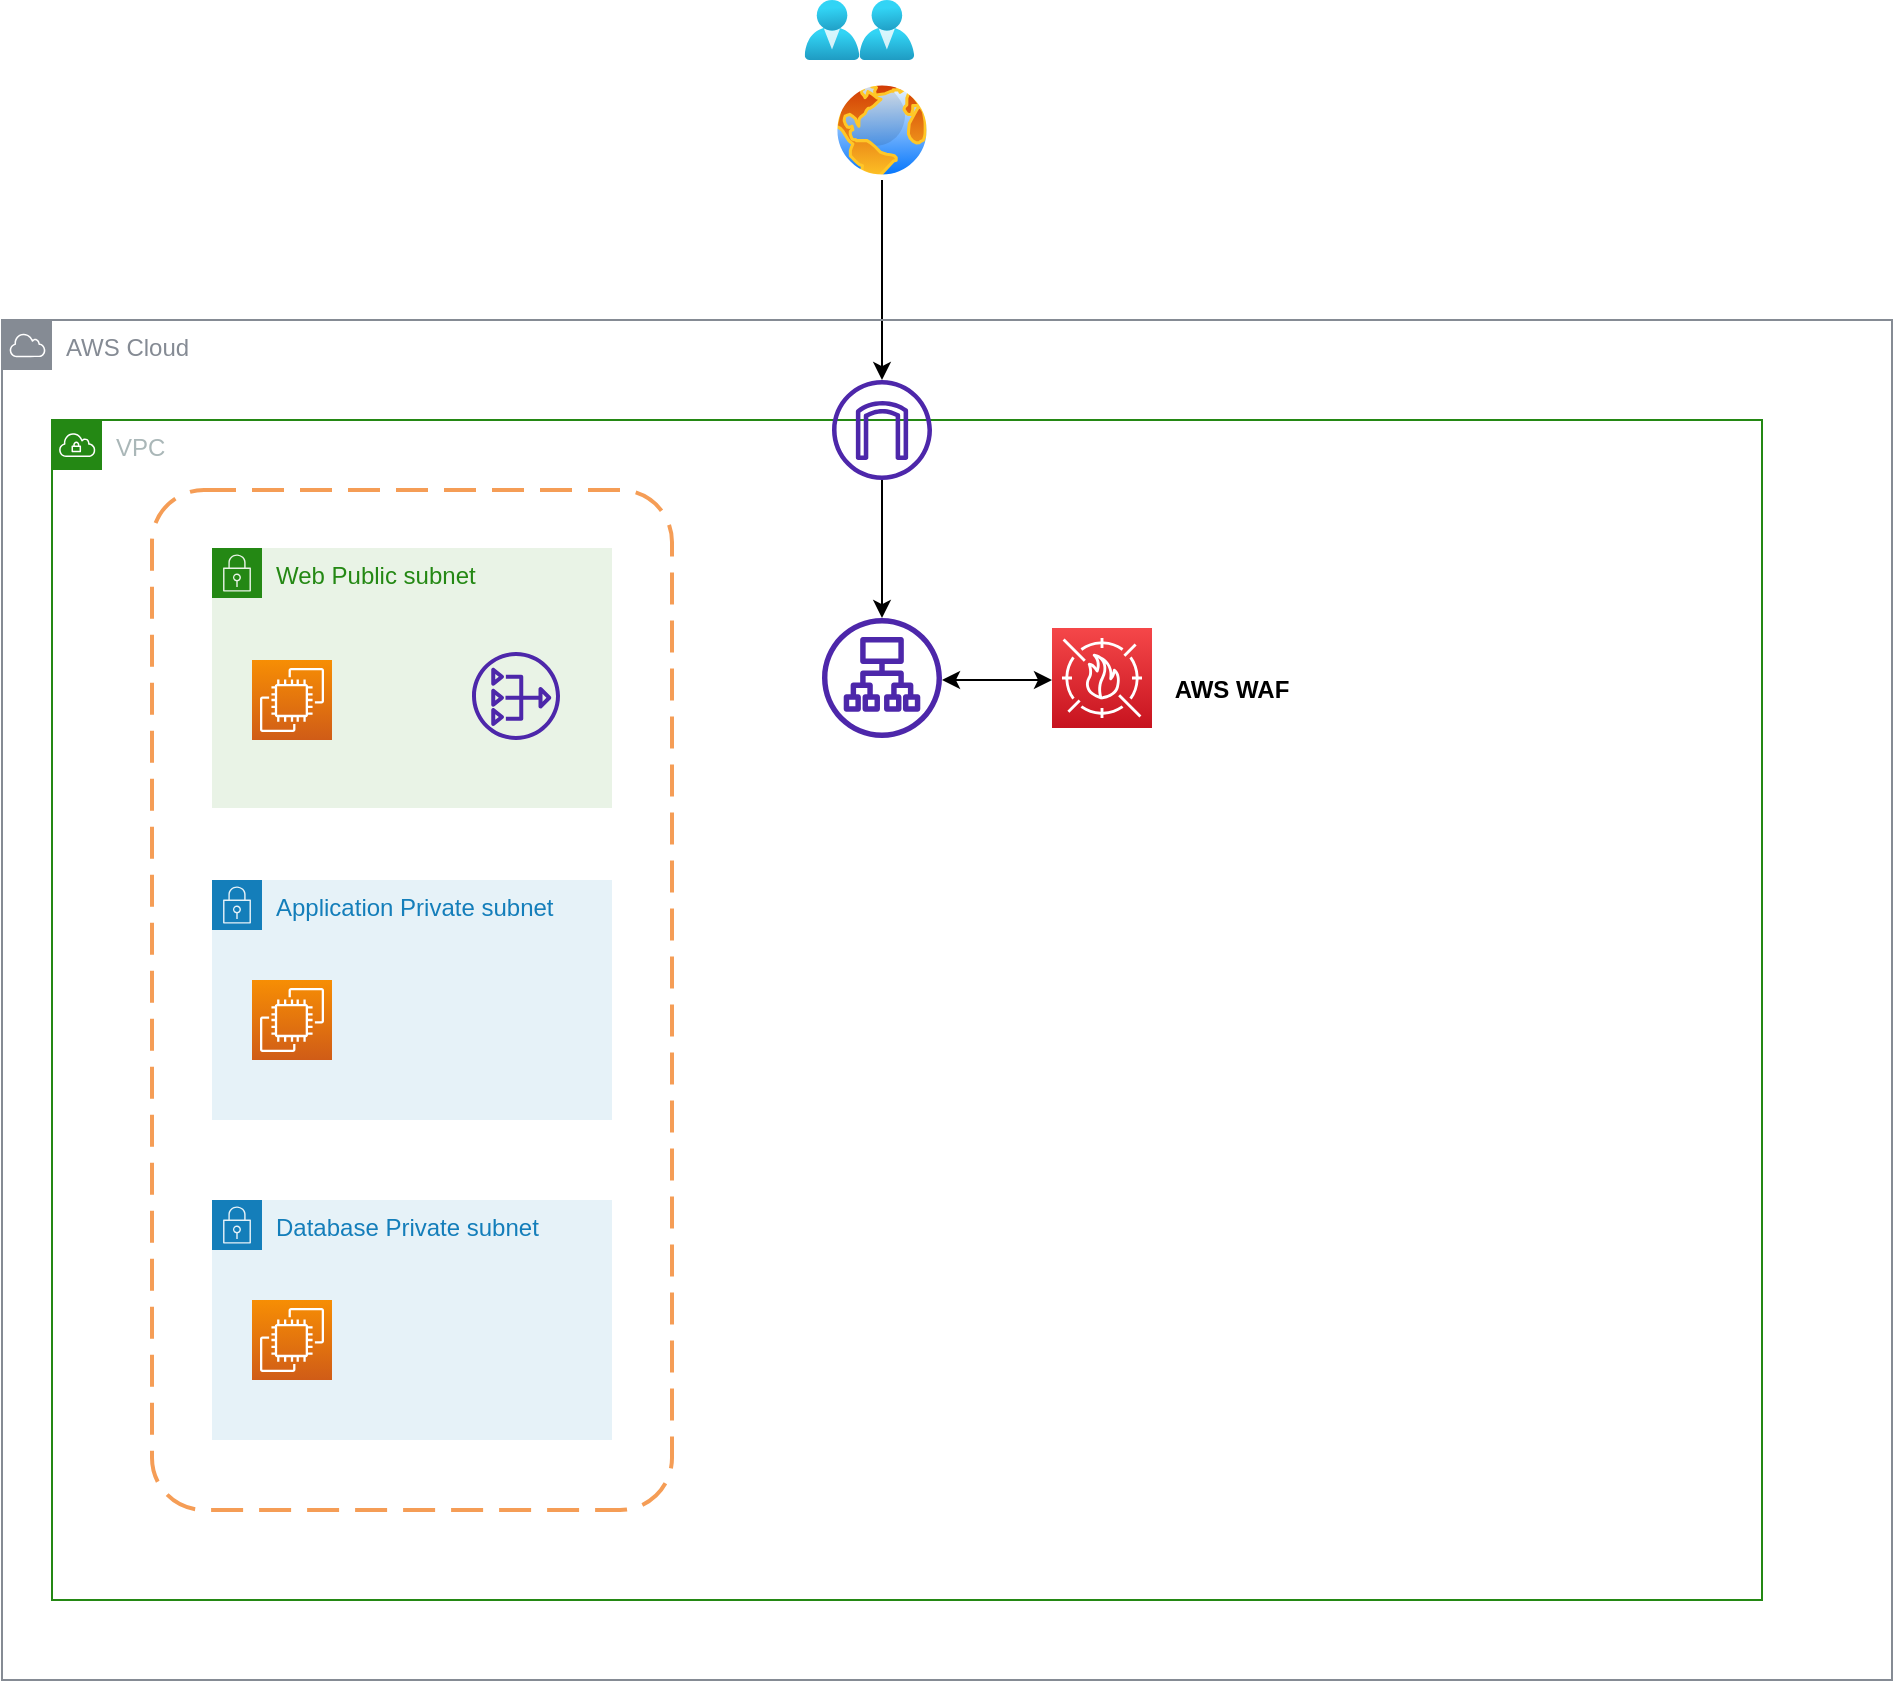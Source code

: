 <mxfile version="20.8.1" type="github">
  <diagram id="ue87R6VUES_bF4nc-Uwk" name="Single region">
    <mxGraphModel dx="1235" dy="594" grid="1" gridSize="10" guides="1" tooltips="1" connect="1" arrows="1" fold="1" page="1" pageScale="1" pageWidth="827" pageHeight="1169" math="0" shadow="0">
      <root>
        <mxCell id="0" />
        <mxCell id="1" parent="0" />
        <mxCell id="IuL7JJnTpbOqwNsqgbpm-21" value="" style="rounded=1;arcSize=10;dashed=1;strokeColor=#F59D56;fillColor=none;gradientColor=none;dashPattern=8 4;strokeWidth=2;movable=1;resizable=1;rotatable=1;deletable=1;editable=1;connectable=1;" parent="1" vertex="1">
          <mxGeometry x="90" y="325" width="260" height="510" as="geometry" />
        </mxCell>
        <mxCell id="IuL7JJnTpbOqwNsqgbpm-23" value="" style="edgeStyle=orthogonalEdgeStyle;rounded=0;orthogonalLoop=1;jettySize=auto;html=1;" parent="1" source="IuL7JJnTpbOqwNsqgbpm-1" target="IuL7JJnTpbOqwNsqgbpm-5" edge="1">
          <mxGeometry relative="1" as="geometry" />
        </mxCell>
        <mxCell id="IuL7JJnTpbOqwNsqgbpm-1" value="" style="aspect=fixed;perimeter=ellipsePerimeter;html=1;align=center;shadow=0;dashed=0;spacingTop=3;image;image=img/lib/active_directory/internet_globe.svg;" parent="1" vertex="1">
          <mxGeometry x="430" y="120" width="50" height="50" as="geometry" />
        </mxCell>
        <mxCell id="IuL7JJnTpbOqwNsqgbpm-2" value="" style="aspect=fixed;html=1;points=[];align=center;image;fontSize=12;image=img/lib/azure2/identity/Users.svg;" parent="1" vertex="1">
          <mxGeometry x="416.29" y="80" width="27.43" height="30" as="geometry" />
        </mxCell>
        <mxCell id="IuL7JJnTpbOqwNsqgbpm-4" value="VPC" style="points=[[0,0],[0.25,0],[0.5,0],[0.75,0],[1,0],[1,0.25],[1,0.5],[1,0.75],[1,1],[0.75,1],[0.5,1],[0.25,1],[0,1],[0,0.75],[0,0.5],[0,0.25]];outlineConnect=0;gradientColor=none;html=1;whiteSpace=wrap;fontSize=12;fontStyle=0;container=1;pointerEvents=0;collapsible=0;recursiveResize=0;shape=mxgraph.aws4.group;grIcon=mxgraph.aws4.group_vpc;strokeColor=#248814;fillColor=none;verticalAlign=top;align=left;spacingLeft=30;fontColor=#AAB7B8;dashed=0;" parent="1" vertex="1">
          <mxGeometry x="40" y="290" width="855" height="590" as="geometry" />
        </mxCell>
        <mxCell id="IuL7JJnTpbOqwNsqgbpm-24" value="" style="edgeStyle=orthogonalEdgeStyle;rounded=0;orthogonalLoop=1;jettySize=auto;html=1;" parent="IuL7JJnTpbOqwNsqgbpm-4" source="IuL7JJnTpbOqwNsqgbpm-5" target="IuL7JJnTpbOqwNsqgbpm-6" edge="1">
          <mxGeometry relative="1" as="geometry" />
        </mxCell>
        <mxCell id="IuL7JJnTpbOqwNsqgbpm-5" value="" style="sketch=0;outlineConnect=0;fontColor=#232F3E;gradientColor=none;fillColor=#4D27AA;strokeColor=none;dashed=0;verticalLabelPosition=bottom;verticalAlign=top;align=center;html=1;fontSize=12;fontStyle=0;aspect=fixed;pointerEvents=1;shape=mxgraph.aws4.internet_gateway;" parent="IuL7JJnTpbOqwNsqgbpm-4" vertex="1">
          <mxGeometry x="390" y="-20" width="50" height="50" as="geometry" />
        </mxCell>
        <mxCell id="IuL7JJnTpbOqwNsqgbpm-6" value="" style="sketch=0;outlineConnect=0;fontColor=#232F3E;gradientColor=none;fillColor=#4D27AA;strokeColor=none;dashed=0;verticalLabelPosition=bottom;verticalAlign=top;align=center;html=1;fontSize=12;fontStyle=0;aspect=fixed;pointerEvents=1;shape=mxgraph.aws4.application_load_balancer;" parent="IuL7JJnTpbOqwNsqgbpm-4" vertex="1">
          <mxGeometry x="385" y="99" width="60" height="60" as="geometry" />
        </mxCell>
        <mxCell id="IuL7JJnTpbOqwNsqgbpm-8" value="" style="sketch=0;points=[[0,0,0],[0.25,0,0],[0.5,0,0],[0.75,0,0],[1,0,0],[0,1,0],[0.25,1,0],[0.5,1,0],[0.75,1,0],[1,1,0],[0,0.25,0],[0,0.5,0],[0,0.75,0],[1,0.25,0],[1,0.5,0],[1,0.75,0]];outlineConnect=0;fontColor=#232F3E;gradientColor=#F54749;gradientDirection=north;fillColor=#C7131F;strokeColor=#ffffff;dashed=0;verticalLabelPosition=bottom;verticalAlign=top;align=center;html=1;fontSize=12;fontStyle=0;aspect=fixed;shape=mxgraph.aws4.resourceIcon;resIcon=mxgraph.aws4.waf;" parent="IuL7JJnTpbOqwNsqgbpm-4" vertex="1">
          <mxGeometry x="500" y="104" width="50" height="50" as="geometry" />
        </mxCell>
        <mxCell id="IuL7JJnTpbOqwNsqgbpm-26" value="" style="endArrow=classic;startArrow=classic;html=1;rounded=0;" parent="IuL7JJnTpbOqwNsqgbpm-4" edge="1">
          <mxGeometry width="50" height="50" relative="1" as="geometry">
            <mxPoint x="445" y="130" as="sourcePoint" />
            <mxPoint x="500" y="130" as="targetPoint" />
          </mxGeometry>
        </mxCell>
        <mxCell id="IuL7JJnTpbOqwNsqgbpm-10" value="Database Private subnet" style="points=[[0,0],[0.25,0],[0.5,0],[0.75,0],[1,0],[1,0.25],[1,0.5],[1,0.75],[1,1],[0.75,1],[0.5,1],[0.25,1],[0,1],[0,0.75],[0,0.5],[0,0.25]];outlineConnect=0;gradientColor=none;html=1;whiteSpace=wrap;fontSize=12;fontStyle=0;container=1;pointerEvents=0;collapsible=0;recursiveResize=0;shape=mxgraph.aws4.group;grIcon=mxgraph.aws4.group_security_group;grStroke=0;strokeColor=#147EBA;fillColor=#E6F2F8;verticalAlign=top;align=left;spacingLeft=30;fontColor=#147EBA;dashed=0;" parent="1" vertex="1">
          <mxGeometry x="120" y="680" width="200" height="120" as="geometry" />
        </mxCell>
        <mxCell id="IuL7JJnTpbOqwNsqgbpm-16" value="" style="sketch=0;points=[[0,0,0],[0.25,0,0],[0.5,0,0],[0.75,0,0],[1,0,0],[0,1,0],[0.25,1,0],[0.5,1,0],[0.75,1,0],[1,1,0],[0,0.25,0],[0,0.5,0],[0,0.75,0],[1,0.25,0],[1,0.5,0],[1,0.75,0]];outlineConnect=0;fontColor=#232F3E;gradientColor=#F78E04;gradientDirection=north;fillColor=#D05C17;strokeColor=#ffffff;dashed=0;verticalLabelPosition=bottom;verticalAlign=top;align=center;html=1;fontSize=12;fontStyle=0;aspect=fixed;shape=mxgraph.aws4.resourceIcon;resIcon=mxgraph.aws4.ec2;" parent="IuL7JJnTpbOqwNsqgbpm-10" vertex="1">
          <mxGeometry x="20" y="50" width="40" height="40" as="geometry" />
        </mxCell>
        <mxCell id="IuL7JJnTpbOqwNsqgbpm-12" value="Application Private subnet" style="points=[[0,0],[0.25,0],[0.5,0],[0.75,0],[1,0],[1,0.25],[1,0.5],[1,0.75],[1,1],[0.75,1],[0.5,1],[0.25,1],[0,1],[0,0.75],[0,0.5],[0,0.25]];outlineConnect=0;gradientColor=none;html=1;whiteSpace=wrap;fontSize=12;fontStyle=0;container=1;pointerEvents=0;collapsible=0;recursiveResize=0;shape=mxgraph.aws4.group;grIcon=mxgraph.aws4.group_security_group;grStroke=0;strokeColor=#147EBA;fillColor=#E6F2F8;verticalAlign=top;align=left;spacingLeft=30;fontColor=#147EBA;dashed=0;" parent="1" vertex="1">
          <mxGeometry x="120" y="520" width="200" height="120" as="geometry" />
        </mxCell>
        <mxCell id="IuL7JJnTpbOqwNsqgbpm-18" value="" style="sketch=0;points=[[0,0,0],[0.25,0,0],[0.5,0,0],[0.75,0,0],[1,0,0],[0,1,0],[0.25,1,0],[0.5,1,0],[0.75,1,0],[1,1,0],[0,0.25,0],[0,0.5,0],[0,0.75,0],[1,0.25,0],[1,0.5,0],[1,0.75,0]];outlineConnect=0;fontColor=#232F3E;gradientColor=#F78E04;gradientDirection=north;fillColor=#D05C17;strokeColor=#ffffff;dashed=0;verticalLabelPosition=bottom;verticalAlign=top;align=center;html=1;fontSize=12;fontStyle=0;aspect=fixed;shape=mxgraph.aws4.resourceIcon;resIcon=mxgraph.aws4.ec2;" parent="IuL7JJnTpbOqwNsqgbpm-12" vertex="1">
          <mxGeometry x="20" y="50" width="40" height="40" as="geometry" />
        </mxCell>
        <mxCell id="IuL7JJnTpbOqwNsqgbpm-13" value="Web Public subnet" style="points=[[0,0],[0.25,0],[0.5,0],[0.75,0],[1,0],[1,0.25],[1,0.5],[1,0.75],[1,1],[0.75,1],[0.5,1],[0.25,1],[0,1],[0,0.75],[0,0.5],[0,0.25]];outlineConnect=0;gradientColor=none;html=1;whiteSpace=wrap;fontSize=12;fontStyle=0;container=1;pointerEvents=0;collapsible=0;recursiveResize=0;shape=mxgraph.aws4.group;grIcon=mxgraph.aws4.group_security_group;grStroke=0;strokeColor=#248814;fillColor=#E9F3E6;verticalAlign=top;align=left;spacingLeft=30;fontColor=#248814;dashed=0;" parent="1" vertex="1">
          <mxGeometry x="120" y="354" width="200" height="130" as="geometry" />
        </mxCell>
        <mxCell id="IuL7JJnTpbOqwNsqgbpm-19" value="" style="sketch=0;points=[[0,0,0],[0.25,0,0],[0.5,0,0],[0.75,0,0],[1,0,0],[0,1,0],[0.25,1,0],[0.5,1,0],[0.75,1,0],[1,1,0],[0,0.25,0],[0,0.5,0],[0,0.75,0],[1,0.25,0],[1,0.5,0],[1,0.75,0]];outlineConnect=0;fontColor=#232F3E;gradientColor=#F78E04;gradientDirection=north;fillColor=#D05C17;strokeColor=#ffffff;dashed=0;verticalLabelPosition=bottom;verticalAlign=top;align=center;html=1;fontSize=12;fontStyle=0;aspect=fixed;shape=mxgraph.aws4.resourceIcon;resIcon=mxgraph.aws4.ec2;" parent="IuL7JJnTpbOqwNsqgbpm-13" vertex="1">
          <mxGeometry x="20" y="56" width="40" height="40" as="geometry" />
        </mxCell>
        <mxCell id="IuL7JJnTpbOqwNsqgbpm-9" value="" style="sketch=0;outlineConnect=0;fontColor=#232F3E;gradientColor=none;fillColor=#4D27AA;strokeColor=none;dashed=0;verticalLabelPosition=bottom;verticalAlign=top;align=center;html=1;fontSize=12;fontStyle=0;aspect=fixed;pointerEvents=1;shape=mxgraph.aws4.nat_gateway;" parent="IuL7JJnTpbOqwNsqgbpm-13" vertex="1">
          <mxGeometry x="130" y="52" width="44" height="44" as="geometry" />
        </mxCell>
        <mxCell id="IuL7JJnTpbOqwNsqgbpm-22" value="" style="aspect=fixed;html=1;points=[];align=center;image;fontSize=12;image=img/lib/azure2/identity/Users.svg;" parent="1" vertex="1">
          <mxGeometry x="443.72" y="80" width="27.43" height="30" as="geometry" />
        </mxCell>
        <mxCell id="IuL7JJnTpbOqwNsqgbpm-3" value="AWS Cloud" style="sketch=0;outlineConnect=0;gradientColor=none;html=1;whiteSpace=wrap;fontSize=12;fontStyle=0;shape=mxgraph.aws4.group;grIcon=mxgraph.aws4.group_aws_cloud;strokeColor=#858B94;fillColor=none;verticalAlign=top;align=left;spacingLeft=30;fontColor=#858B94;dashed=0;movable=1;resizable=1;rotatable=1;deletable=1;editable=1;connectable=1;" parent="1" vertex="1">
          <mxGeometry x="15" y="240" width="945" height="680" as="geometry" />
        </mxCell>
        <mxCell id="XyblbKmrqFtppWj2g4WV-2" value="AWS WAF" style="text;strokeColor=none;align=center;fillColor=none;html=1;verticalAlign=middle;whiteSpace=wrap;rounded=0;fontStyle=1" vertex="1" parent="1">
          <mxGeometry x="600" y="410" width="60" height="30" as="geometry" />
        </mxCell>
      </root>
    </mxGraphModel>
  </diagram>
</mxfile>
